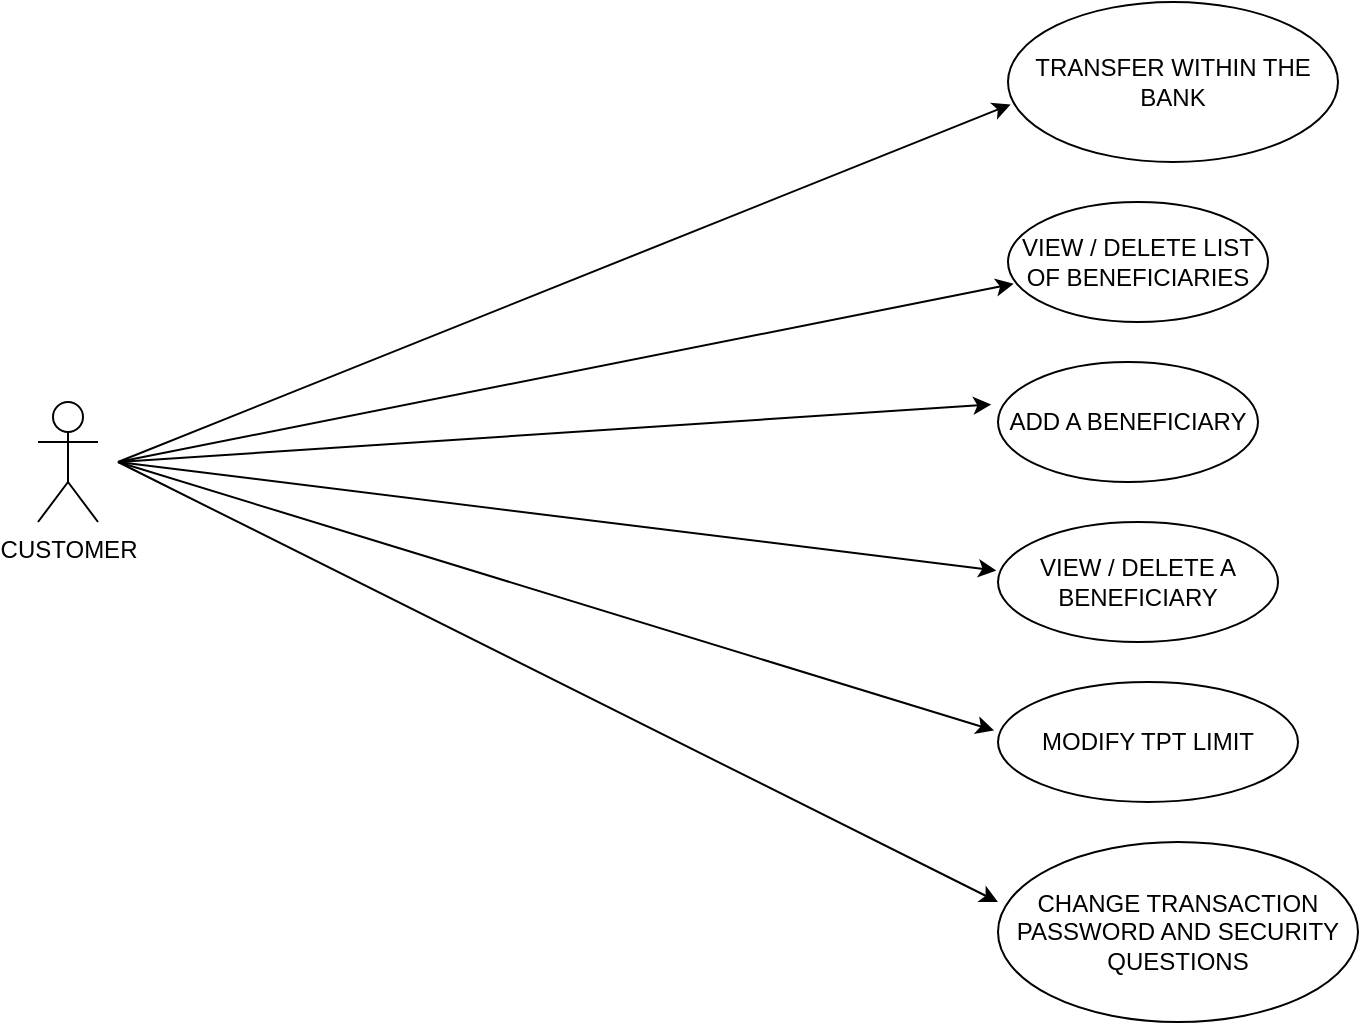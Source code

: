 <mxfile version="22.0.4" type="device">
  <diagram name="Page-1" id="q0aN9C3ZCvXhXREPQR7S">
    <mxGraphModel dx="934" dy="652" grid="1" gridSize="10" guides="1" tooltips="1" connect="1" arrows="1" fold="1" page="1" pageScale="1" pageWidth="827" pageHeight="1169" math="0" shadow="0">
      <root>
        <mxCell id="0" />
        <mxCell id="1" parent="0" />
        <mxCell id="X623mI5D7pwIxlIXd98o-2" value="CUSTOMER" style="shape=umlActor;verticalLabelPosition=bottom;verticalAlign=top;html=1;outlineConnect=0;" vertex="1" parent="1">
          <mxGeometry x="120" y="370" width="30" height="60" as="geometry" />
        </mxCell>
        <mxCell id="X623mI5D7pwIxlIXd98o-6" value="TRANSFER WITHIN THE BANK" style="ellipse;whiteSpace=wrap;html=1;" vertex="1" parent="1">
          <mxGeometry x="605" y="170" width="165" height="80" as="geometry" />
        </mxCell>
        <mxCell id="X623mI5D7pwIxlIXd98o-7" value="VIEW / DELETE A BENEFICIARY" style="ellipse;whiteSpace=wrap;html=1;" vertex="1" parent="1">
          <mxGeometry x="600" y="430" width="140" height="60" as="geometry" />
        </mxCell>
        <mxCell id="X623mI5D7pwIxlIXd98o-8" value="ADD A BENEFICIARY" style="ellipse;whiteSpace=wrap;html=1;" vertex="1" parent="1">
          <mxGeometry x="600" y="350" width="130" height="60" as="geometry" />
        </mxCell>
        <mxCell id="X623mI5D7pwIxlIXd98o-9" value="VIEW / DELETE LIST OF BENEFICIARIES" style="ellipse;whiteSpace=wrap;html=1;" vertex="1" parent="1">
          <mxGeometry x="605" y="270" width="130" height="60" as="geometry" />
        </mxCell>
        <mxCell id="X623mI5D7pwIxlIXd98o-13" value="" style="endArrow=classic;html=1;rounded=0;entryX=-0.026;entryY=0.354;entryDx=0;entryDy=0;entryPerimeter=0;" edge="1" parent="1" target="X623mI5D7pwIxlIXd98o-8">
          <mxGeometry width="50" height="50" relative="1" as="geometry">
            <mxPoint x="160" y="400" as="sourcePoint" />
            <mxPoint x="510" y="340" as="targetPoint" />
          </mxGeometry>
        </mxCell>
        <mxCell id="X623mI5D7pwIxlIXd98o-14" value="" style="endArrow=classic;html=1;rounded=0;entryX=-0.006;entryY=0.404;entryDx=0;entryDy=0;entryPerimeter=0;" edge="1" parent="1" target="X623mI5D7pwIxlIXd98o-7">
          <mxGeometry width="50" height="50" relative="1" as="geometry">
            <mxPoint x="160" y="400" as="sourcePoint" />
            <mxPoint x="510" y="340" as="targetPoint" />
          </mxGeometry>
        </mxCell>
        <mxCell id="X623mI5D7pwIxlIXd98o-18" value="CHANGE TRANSACTION PASSWORD AND SECURITY QUESTIONS" style="ellipse;whiteSpace=wrap;html=1;" vertex="1" parent="1">
          <mxGeometry x="600" y="590" width="180" height="90" as="geometry" />
        </mxCell>
        <mxCell id="X623mI5D7pwIxlIXd98o-19" value="MODIFY TPT LIMIT" style="ellipse;whiteSpace=wrap;html=1;" vertex="1" parent="1">
          <mxGeometry x="600" y="510" width="150" height="60" as="geometry" />
        </mxCell>
        <mxCell id="X623mI5D7pwIxlIXd98o-25" value="" style="endArrow=classic;html=1;rounded=0;entryX=0.008;entryY=0.64;entryDx=0;entryDy=0;entryPerimeter=0;" edge="1" parent="1" target="X623mI5D7pwIxlIXd98o-6">
          <mxGeometry width="50" height="50" relative="1" as="geometry">
            <mxPoint x="160" y="400" as="sourcePoint" />
            <mxPoint x="600" y="310" as="targetPoint" />
          </mxGeometry>
        </mxCell>
        <mxCell id="X623mI5D7pwIxlIXd98o-26" value="" style="endArrow=classic;html=1;rounded=0;entryX=0.022;entryY=0.682;entryDx=0;entryDy=0;entryPerimeter=0;" edge="1" parent="1" target="X623mI5D7pwIxlIXd98o-9">
          <mxGeometry width="50" height="50" relative="1" as="geometry">
            <mxPoint x="160" y="400" as="sourcePoint" />
            <mxPoint x="610" y="320" as="targetPoint" />
          </mxGeometry>
        </mxCell>
        <mxCell id="X623mI5D7pwIxlIXd98o-27" value="" style="endArrow=classic;html=1;rounded=0;entryX=-0.013;entryY=0.404;entryDx=0;entryDy=0;entryPerimeter=0;" edge="1" parent="1" target="X623mI5D7pwIxlIXd98o-19">
          <mxGeometry width="50" height="50" relative="1" as="geometry">
            <mxPoint x="160" y="400" as="sourcePoint" />
            <mxPoint x="620" y="330" as="targetPoint" />
          </mxGeometry>
        </mxCell>
        <mxCell id="X623mI5D7pwIxlIXd98o-29" value="" style="endArrow=classic;html=1;rounded=0;entryX=0;entryY=0.333;entryDx=0;entryDy=0;entryPerimeter=0;" edge="1" parent="1" target="X623mI5D7pwIxlIXd98o-18">
          <mxGeometry width="50" height="50" relative="1" as="geometry">
            <mxPoint x="160" y="400" as="sourcePoint" />
            <mxPoint x="470" y="620" as="targetPoint" />
          </mxGeometry>
        </mxCell>
      </root>
    </mxGraphModel>
  </diagram>
</mxfile>
